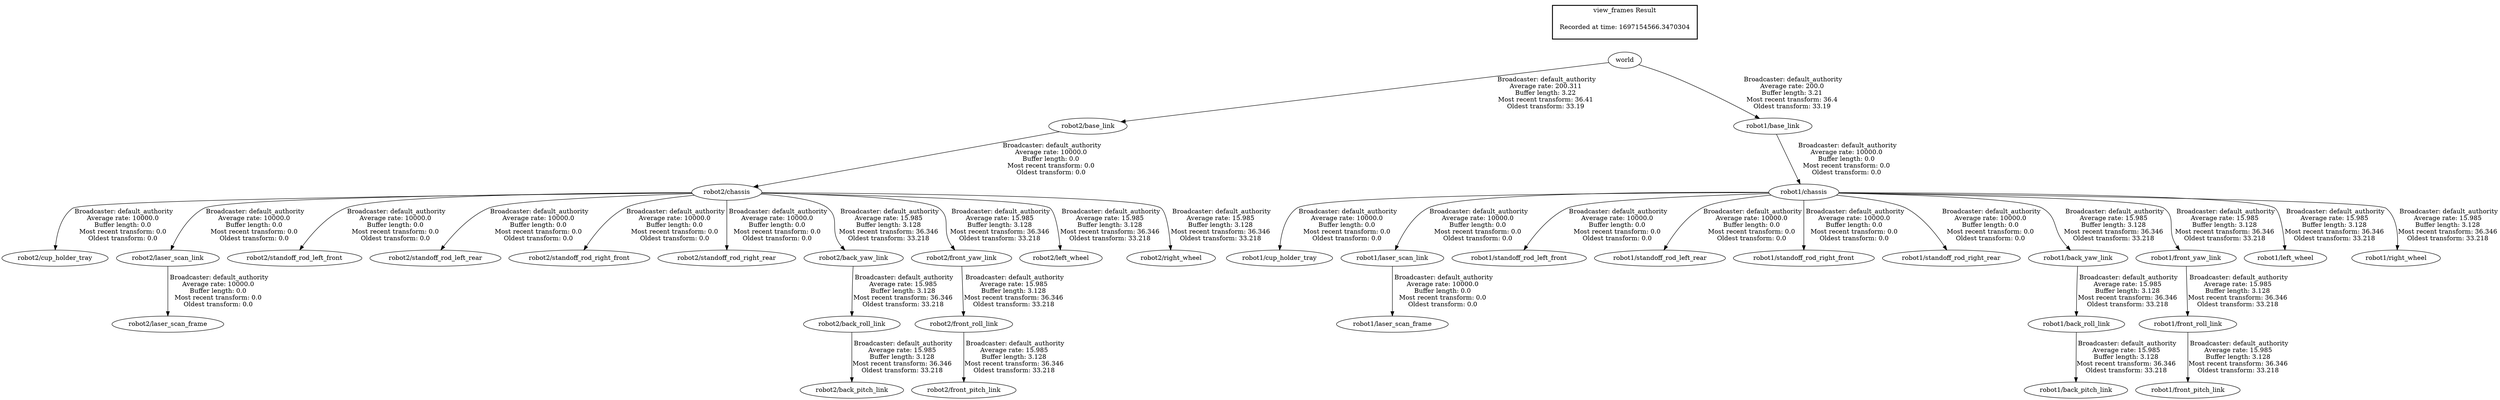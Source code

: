 digraph G {
"world" -> "robot2/base_link"[label=" Broadcaster: default_authority\nAverage rate: 200.311\nBuffer length: 3.22\nMost recent transform: 36.41\nOldest transform: 33.19\n"];
"robot1/base_link" -> "robot1/chassis"[label=" Broadcaster: default_authority\nAverage rate: 10000.0\nBuffer length: 0.0\nMost recent transform: 0.0\nOldest transform: 0.0\n"];
"world" -> "robot1/base_link"[label=" Broadcaster: default_authority\nAverage rate: 200.0\nBuffer length: 3.21\nMost recent transform: 36.4\nOldest transform: 33.19\n"];
"robot1/chassis" -> "robot1/cup_holder_tray"[label=" Broadcaster: default_authority\nAverage rate: 10000.0\nBuffer length: 0.0\nMost recent transform: 0.0\nOldest transform: 0.0\n"];
"robot1/laser_scan_link" -> "robot1/laser_scan_frame"[label=" Broadcaster: default_authority\nAverage rate: 10000.0\nBuffer length: 0.0\nMost recent transform: 0.0\nOldest transform: 0.0\n"];
"robot1/chassis" -> "robot1/laser_scan_link"[label=" Broadcaster: default_authority\nAverage rate: 10000.0\nBuffer length: 0.0\nMost recent transform: 0.0\nOldest transform: 0.0\n"];
"robot1/chassis" -> "robot1/standoff_rod_left_front"[label=" Broadcaster: default_authority\nAverage rate: 10000.0\nBuffer length: 0.0\nMost recent transform: 0.0\nOldest transform: 0.0\n"];
"robot1/chassis" -> "robot1/standoff_rod_left_rear"[label=" Broadcaster: default_authority\nAverage rate: 10000.0\nBuffer length: 0.0\nMost recent transform: 0.0\nOldest transform: 0.0\n"];
"robot1/chassis" -> "robot1/standoff_rod_right_front"[label=" Broadcaster: default_authority\nAverage rate: 10000.0\nBuffer length: 0.0\nMost recent transform: 0.0\nOldest transform: 0.0\n"];
"robot1/chassis" -> "robot1/standoff_rod_right_rear"[label=" Broadcaster: default_authority\nAverage rate: 10000.0\nBuffer length: 0.0\nMost recent transform: 0.0\nOldest transform: 0.0\n"];
"robot2/base_link" -> "robot2/chassis"[label=" Broadcaster: default_authority\nAverage rate: 10000.0\nBuffer length: 0.0\nMost recent transform: 0.0\nOldest transform: 0.0\n"];
"robot2/chassis" -> "robot2/cup_holder_tray"[label=" Broadcaster: default_authority\nAverage rate: 10000.0\nBuffer length: 0.0\nMost recent transform: 0.0\nOldest transform: 0.0\n"];
"robot2/laser_scan_link" -> "robot2/laser_scan_frame"[label=" Broadcaster: default_authority\nAverage rate: 10000.0\nBuffer length: 0.0\nMost recent transform: 0.0\nOldest transform: 0.0\n"];
"robot2/chassis" -> "robot2/laser_scan_link"[label=" Broadcaster: default_authority\nAverage rate: 10000.0\nBuffer length: 0.0\nMost recent transform: 0.0\nOldest transform: 0.0\n"];
"robot2/chassis" -> "robot2/standoff_rod_left_front"[label=" Broadcaster: default_authority\nAverage rate: 10000.0\nBuffer length: 0.0\nMost recent transform: 0.0\nOldest transform: 0.0\n"];
"robot2/chassis" -> "robot2/standoff_rod_left_rear"[label=" Broadcaster: default_authority\nAverage rate: 10000.0\nBuffer length: 0.0\nMost recent transform: 0.0\nOldest transform: 0.0\n"];
"robot2/chassis" -> "robot2/standoff_rod_right_front"[label=" Broadcaster: default_authority\nAverage rate: 10000.0\nBuffer length: 0.0\nMost recent transform: 0.0\nOldest transform: 0.0\n"];
"robot2/chassis" -> "robot2/standoff_rod_right_rear"[label=" Broadcaster: default_authority\nAverage rate: 10000.0\nBuffer length: 0.0\nMost recent transform: 0.0\nOldest transform: 0.0\n"];
"robot2/back_roll_link" -> "robot2/back_pitch_link"[label=" Broadcaster: default_authority\nAverage rate: 15.985\nBuffer length: 3.128\nMost recent transform: 36.346\nOldest transform: 33.218\n"];
"robot2/back_yaw_link" -> "robot2/back_roll_link"[label=" Broadcaster: default_authority\nAverage rate: 15.985\nBuffer length: 3.128\nMost recent transform: 36.346\nOldest transform: 33.218\n"];
"robot2/chassis" -> "robot2/back_yaw_link"[label=" Broadcaster: default_authority\nAverage rate: 15.985\nBuffer length: 3.128\nMost recent transform: 36.346\nOldest transform: 33.218\n"];
"robot2/front_roll_link" -> "robot2/front_pitch_link"[label=" Broadcaster: default_authority\nAverage rate: 15.985\nBuffer length: 3.128\nMost recent transform: 36.346\nOldest transform: 33.218\n"];
"robot2/front_yaw_link" -> "robot2/front_roll_link"[label=" Broadcaster: default_authority\nAverage rate: 15.985\nBuffer length: 3.128\nMost recent transform: 36.346\nOldest transform: 33.218\n"];
"robot2/chassis" -> "robot2/front_yaw_link"[label=" Broadcaster: default_authority\nAverage rate: 15.985\nBuffer length: 3.128\nMost recent transform: 36.346\nOldest transform: 33.218\n"];
"robot2/chassis" -> "robot2/left_wheel"[label=" Broadcaster: default_authority\nAverage rate: 15.985\nBuffer length: 3.128\nMost recent transform: 36.346\nOldest transform: 33.218\n"];
"robot2/chassis" -> "robot2/right_wheel"[label=" Broadcaster: default_authority\nAverage rate: 15.985\nBuffer length: 3.128\nMost recent transform: 36.346\nOldest transform: 33.218\n"];
"robot1/back_roll_link" -> "robot1/back_pitch_link"[label=" Broadcaster: default_authority\nAverage rate: 15.985\nBuffer length: 3.128\nMost recent transform: 36.346\nOldest transform: 33.218\n"];
"robot1/back_yaw_link" -> "robot1/back_roll_link"[label=" Broadcaster: default_authority\nAverage rate: 15.985\nBuffer length: 3.128\nMost recent transform: 36.346\nOldest transform: 33.218\n"];
"robot1/chassis" -> "robot1/back_yaw_link"[label=" Broadcaster: default_authority\nAverage rate: 15.985\nBuffer length: 3.128\nMost recent transform: 36.346\nOldest transform: 33.218\n"];
"robot1/front_roll_link" -> "robot1/front_pitch_link"[label=" Broadcaster: default_authority\nAverage rate: 15.985\nBuffer length: 3.128\nMost recent transform: 36.346\nOldest transform: 33.218\n"];
"robot1/front_yaw_link" -> "robot1/front_roll_link"[label=" Broadcaster: default_authority\nAverage rate: 15.985\nBuffer length: 3.128\nMost recent transform: 36.346\nOldest transform: 33.218\n"];
"robot1/chassis" -> "robot1/front_yaw_link"[label=" Broadcaster: default_authority\nAverage rate: 15.985\nBuffer length: 3.128\nMost recent transform: 36.346\nOldest transform: 33.218\n"];
"robot1/chassis" -> "robot1/left_wheel"[label=" Broadcaster: default_authority\nAverage rate: 15.985\nBuffer length: 3.128\nMost recent transform: 36.346\nOldest transform: 33.218\n"];
"robot1/chassis" -> "robot1/right_wheel"[label=" Broadcaster: default_authority\nAverage rate: 15.985\nBuffer length: 3.128\nMost recent transform: 36.346\nOldest transform: 33.218\n"];
edge [style=invis];
 subgraph cluster_legend { style=bold; color=black; label ="view_frames Result";
"Recorded at time: 1697154566.3470304"[ shape=plaintext ] ;
}->"world";
}